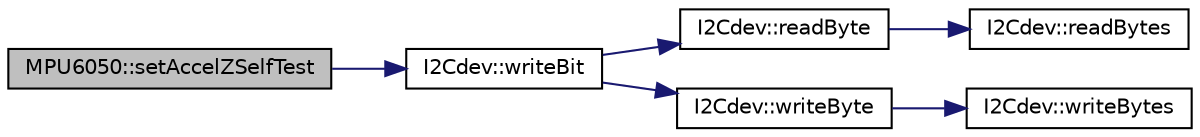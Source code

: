 digraph "MPU6050::setAccelZSelfTest"
{
  edge [fontname="Helvetica",fontsize="10",labelfontname="Helvetica",labelfontsize="10"];
  node [fontname="Helvetica",fontsize="10",shape=record];
  rankdir="LR";
  Node817 [label="MPU6050::setAccelZSelfTest",height=0.2,width=0.4,color="black", fillcolor="grey75", style="filled", fontcolor="black"];
  Node817 -> Node818 [color="midnightblue",fontsize="10",style="solid",fontname="Helvetica"];
  Node818 [label="I2Cdev::writeBit",height=0.2,width=0.4,color="black", fillcolor="white", style="filled",URL="$class_i2_cdev.html#aa68890af87de5471d32e583ebbd91acb",tooltip="write a single bit in an 8-bit device register. "];
  Node818 -> Node819 [color="midnightblue",fontsize="10",style="solid",fontname="Helvetica"];
  Node819 [label="I2Cdev::readByte",height=0.2,width=0.4,color="black", fillcolor="white", style="filled",URL="$class_i2_cdev.html#aef1db446b45660c6631fc780278ac366",tooltip="Read single byte from an 8-bit device register. "];
  Node819 -> Node820 [color="midnightblue",fontsize="10",style="solid",fontname="Helvetica"];
  Node820 [label="I2Cdev::readBytes",height=0.2,width=0.4,color="black", fillcolor="white", style="filled",URL="$class_i2_cdev.html#ae1eed9468ce4653e080bfd8481d2ac88",tooltip="Read multiple bytes from an 8-bit device register. "];
  Node818 -> Node821 [color="midnightblue",fontsize="10",style="solid",fontname="Helvetica"];
  Node821 [label="I2Cdev::writeByte",height=0.2,width=0.4,color="black", fillcolor="white", style="filled",URL="$class_i2_cdev.html#aeb297637ef985cd562da465ba61b7042",tooltip="Write single byte to an 8-bit device register. "];
  Node821 -> Node822 [color="midnightblue",fontsize="10",style="solid",fontname="Helvetica"];
  Node822 [label="I2Cdev::writeBytes",height=0.2,width=0.4,color="black", fillcolor="white", style="filled",URL="$class_i2_cdev.html#aa4e39cac6c0eac5112f9132084bcc93e"];
}
